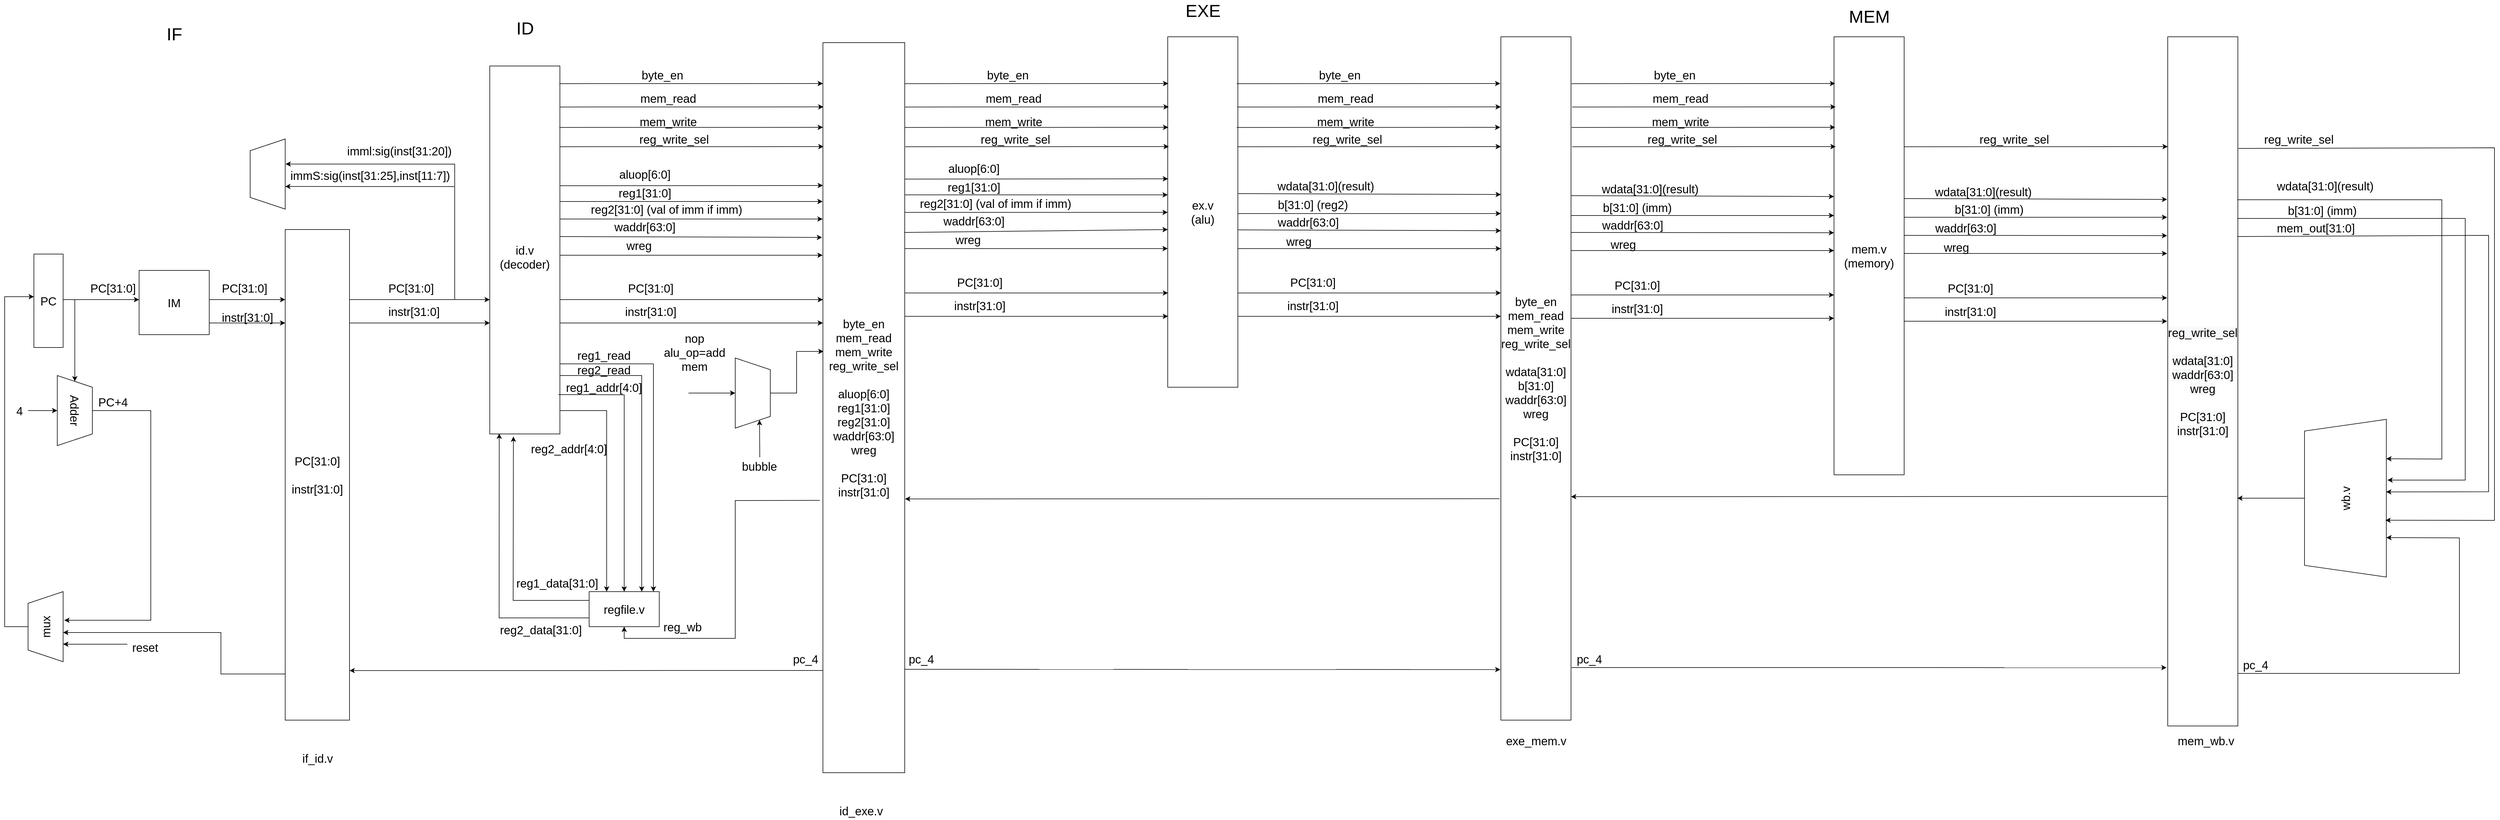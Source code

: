 <mxfile version="15.6.8" type="github">
  <diagram id="prtHgNgQTEPvFCAcTncT" name="Page-1">
    <mxGraphModel dx="2178" dy="1965" grid="1" gridSize="10" guides="1" tooltips="1" connect="1" arrows="1" fold="1" page="1" pageScale="1" pageWidth="827" pageHeight="1169" math="0" shadow="0">
      <root>
        <mxCell id="0" />
        <mxCell id="1" parent="0" />
        <mxCell id="M1y-c-umGduQYgalox2f-2" value="&lt;font style=&quot;font-size: 20px&quot;&gt;PC&lt;/font&gt;" style="rounded=0;whiteSpace=wrap;html=1;" parent="1" vertex="1">
          <mxGeometry x="40" y="182" width="50" height="160" as="geometry" />
        </mxCell>
        <mxCell id="M1y-c-umGduQYgalox2f-3" value="" style="endArrow=classic;html=1;rounded=0;" parent="1" edge="1">
          <mxGeometry width="50" height="50" relative="1" as="geometry">
            <mxPoint x="90" y="260" as="sourcePoint" />
            <mxPoint x="220" y="260" as="targetPoint" />
          </mxGeometry>
        </mxCell>
        <mxCell id="M1y-c-umGduQYgalox2f-4" value="&lt;font style=&quot;font-size: 20px&quot;&gt;IM&lt;/font&gt;" style="whiteSpace=wrap;html=1;" parent="1" vertex="1">
          <mxGeometry x="220" y="210" width="120" height="110" as="geometry" />
        </mxCell>
        <mxCell id="M1y-c-umGduQYgalox2f-5" value="&lt;font style=&quot;font-size: 20px&quot;&gt;PC[31:0]&lt;/font&gt;" style="text;html=1;align=center;verticalAlign=middle;resizable=0;points=[];autosize=1;strokeColor=none;fillColor=none;" parent="1" vertex="1">
          <mxGeometry x="130" y="230" width="90" height="20" as="geometry" />
        </mxCell>
        <mxCell id="M1y-c-umGduQYgalox2f-6" value="" style="endArrow=classic;html=1;rounded=0;" parent="1" edge="1">
          <mxGeometry width="50" height="50" relative="1" as="geometry">
            <mxPoint x="340" y="260" as="sourcePoint" />
            <mxPoint x="470" y="260" as="targetPoint" />
          </mxGeometry>
        </mxCell>
        <mxCell id="M1y-c-umGduQYgalox2f-7" value="" style="endArrow=classic;html=1;rounded=0;" parent="1" edge="1">
          <mxGeometry width="50" height="50" relative="1" as="geometry">
            <mxPoint x="340" y="300.0" as="sourcePoint" />
            <mxPoint x="470" y="300.0" as="targetPoint" />
          </mxGeometry>
        </mxCell>
        <mxCell id="M1y-c-umGduQYgalox2f-8" value="&lt;span style=&quot;font-size: 20px&quot;&gt;PC[31:0]&lt;/span&gt;" style="text;html=1;align=center;verticalAlign=middle;resizable=0;points=[];autosize=1;strokeColor=none;fillColor=none;" parent="1" vertex="1">
          <mxGeometry x="355" y="230" width="90" height="20" as="geometry" />
        </mxCell>
        <mxCell id="M1y-c-umGduQYgalox2f-9" value="&lt;font style=&quot;font-size: 20px&quot;&gt;instr[31:0]&lt;/font&gt;" style="text;html=1;align=center;verticalAlign=middle;resizable=0;points=[];autosize=1;strokeColor=none;fillColor=none;" parent="1" vertex="1">
          <mxGeometry x="355" y="280" width="100" height="20" as="geometry" />
        </mxCell>
        <mxCell id="M1y-c-umGduQYgalox2f-10" value="&lt;font style=&quot;font-size: 20px&quot;&gt;PC[31:0]&lt;br&gt;&lt;br&gt;instr[31:0]&lt;/font&gt;" style="rounded=0;whiteSpace=wrap;html=1;align=center;" parent="1" vertex="1">
          <mxGeometry x="470" y="140" width="110" height="840" as="geometry" />
        </mxCell>
        <mxCell id="M1y-c-umGduQYgalox2f-11" value="&lt;font style=&quot;font-size: 30px&quot;&gt;IF&lt;/font&gt;" style="text;html=1;align=center;verticalAlign=middle;resizable=0;points=[];autosize=1;strokeColor=none;fillColor=none;" parent="1" vertex="1">
          <mxGeometry x="260" y="-210" width="40" height="30" as="geometry" />
        </mxCell>
        <mxCell id="M1y-c-umGduQYgalox2f-13" value="if_id.v&lt;br&gt;" style="text;html=1;align=center;verticalAlign=middle;resizable=0;points=[];autosize=1;strokeColor=none;fillColor=none;fontSize=20;" parent="1" vertex="1">
          <mxGeometry x="490" y="1030" width="70" height="30" as="geometry" />
        </mxCell>
        <mxCell id="M1y-c-umGduQYgalox2f-17" value="" style="endArrow=classic;html=1;rounded=0;entryX=0;entryY=0.636;entryDx=0;entryDy=0;entryPerimeter=0;" parent="1" edge="1">
          <mxGeometry width="50" height="50" relative="1" as="geometry">
            <mxPoint x="580" y="260.04" as="sourcePoint" />
            <mxPoint x="820" y="260.0" as="targetPoint" />
          </mxGeometry>
        </mxCell>
        <mxCell id="M1y-c-umGduQYgalox2f-18" value="" style="endArrow=classic;html=1;rounded=0;entryX=0;entryY=0.75;entryDx=0;entryDy=0;" parent="1" edge="1">
          <mxGeometry width="50" height="50" relative="1" as="geometry">
            <mxPoint x="580" y="300" as="sourcePoint" />
            <mxPoint x="820" y="300" as="targetPoint" />
          </mxGeometry>
        </mxCell>
        <mxCell id="M1y-c-umGduQYgalox2f-19" value="&lt;font style=&quot;font-size: 20px&quot;&gt;PC[31:0]&lt;/font&gt;" style="text;html=1;align=center;verticalAlign=middle;resizable=0;points=[];autosize=1;strokeColor=none;fillColor=none;" parent="1" vertex="1">
          <mxGeometry x="640" y="230" width="90" height="20" as="geometry" />
        </mxCell>
        <mxCell id="M1y-c-umGduQYgalox2f-20" value="&lt;font style=&quot;font-size: 20px&quot;&gt;instr[31:0]&lt;/font&gt;" style="text;html=1;align=center;verticalAlign=middle;resizable=0;points=[];autosize=1;strokeColor=none;fillColor=none;" parent="1" vertex="1">
          <mxGeometry x="640" y="270" width="100" height="20" as="geometry" />
        </mxCell>
        <mxCell id="M1y-c-umGduQYgalox2f-22" value="&lt;br&gt;id.v&lt;br&gt;(decoder)" style="rounded=0;whiteSpace=wrap;html=1;fontSize=20;align=center;" parent="1" vertex="1">
          <mxGeometry x="820" y="-140" width="120" height="630" as="geometry" />
        </mxCell>
        <mxCell id="M1y-c-umGduQYgalox2f-24" value="regfile.v" style="rounded=0;whiteSpace=wrap;html=1;fontSize=20;align=center;" parent="1" vertex="1">
          <mxGeometry x="990" y="760" width="120" height="60" as="geometry" />
        </mxCell>
        <mxCell id="M1y-c-umGduQYgalox2f-25" value="" style="endArrow=classic;html=1;rounded=0;fontSize=20;entryX=0.25;entryY=0;entryDx=0;entryDy=0;" parent="1" target="M1y-c-umGduQYgalox2f-24" edge="1">
          <mxGeometry width="50" height="50" relative="1" as="geometry">
            <mxPoint x="940" y="450" as="sourcePoint" />
            <mxPoint x="1170" y="310" as="targetPoint" />
            <Array as="points">
              <mxPoint x="1020" y="450" />
              <mxPoint x="1020" y="470" />
            </Array>
          </mxGeometry>
        </mxCell>
        <mxCell id="M1y-c-umGduQYgalox2f-26" value="" style="endArrow=classic;html=1;rounded=0;fontSize=20;exitX=-0.016;exitY=0.919;exitDx=0;exitDy=0;exitPerimeter=0;entryX=0.5;entryY=0;entryDx=0;entryDy=0;" parent="1" source="M1y-c-umGduQYgalox2f-31" target="M1y-c-umGduQYgalox2f-24" edge="1">
          <mxGeometry width="50" height="50" relative="1" as="geometry">
            <mxPoint x="940" y="400" as="sourcePoint" />
            <mxPoint x="1060" y="670" as="targetPoint" />
            <Array as="points">
              <mxPoint x="1050" y="423" />
            </Array>
          </mxGeometry>
        </mxCell>
        <mxCell id="M1y-c-umGduQYgalox2f-27" value="" style="endArrow=classic;html=1;rounded=0;fontSize=20;" parent="1" edge="1">
          <mxGeometry width="50" height="50" relative="1" as="geometry">
            <mxPoint x="940" y="370" as="sourcePoint" />
            <mxPoint x="1100" y="760" as="targetPoint" />
            <Array as="points">
              <mxPoint x="1100" y="370" />
            </Array>
          </mxGeometry>
        </mxCell>
        <mxCell id="M1y-c-umGduQYgalox2f-28" value="" style="endArrow=classic;html=1;rounded=0;fontSize=20;entryX=0.75;entryY=0;entryDx=0;entryDy=0;" parent="1" target="M1y-c-umGduQYgalox2f-24" edge="1">
          <mxGeometry width="50" height="50" relative="1" as="geometry">
            <mxPoint x="940" y="390" as="sourcePoint" />
            <mxPoint x="1020" y="640" as="targetPoint" />
            <Array as="points">
              <mxPoint x="1080" y="390" />
            </Array>
          </mxGeometry>
        </mxCell>
        <mxCell id="M1y-c-umGduQYgalox2f-29" value="reg1_read" style="text;html=1;align=center;verticalAlign=middle;resizable=0;points=[];autosize=1;strokeColor=none;fillColor=none;fontSize=20;" parent="1" vertex="1">
          <mxGeometry x="960" y="340" width="110" height="30" as="geometry" />
        </mxCell>
        <mxCell id="M1y-c-umGduQYgalox2f-30" value="reg2_read" style="text;html=1;align=center;verticalAlign=middle;resizable=0;points=[];autosize=1;strokeColor=none;fillColor=none;fontSize=20;" parent="1" vertex="1">
          <mxGeometry x="960" y="365" width="110" height="30" as="geometry" />
        </mxCell>
        <mxCell id="M1y-c-umGduQYgalox2f-31" value="reg1_addr[4:0]" style="text;html=1;align=center;verticalAlign=middle;resizable=0;points=[];autosize=1;strokeColor=none;fillColor=none;fontSize=20;" parent="1" vertex="1">
          <mxGeometry x="940" y="395" width="150" height="30" as="geometry" />
        </mxCell>
        <mxCell id="M1y-c-umGduQYgalox2f-32" value="reg2_addr[4:0]" style="text;html=1;align=center;verticalAlign=middle;resizable=0;points=[];autosize=1;strokeColor=none;fillColor=none;fontSize=20;" parent="1" vertex="1">
          <mxGeometry x="880" y="500" width="150" height="30" as="geometry" />
        </mxCell>
        <mxCell id="M1y-c-umGduQYgalox2f-33" value="" style="endArrow=classic;html=1;rounded=0;fontSize=20;exitX=0;exitY=0.25;exitDx=0;exitDy=0;entryX=0.337;entryY=1.007;entryDx=0;entryDy=0;entryPerimeter=0;" parent="1" source="M1y-c-umGduQYgalox2f-24" target="M1y-c-umGduQYgalox2f-22" edge="1">
          <mxGeometry width="50" height="50" relative="1" as="geometry">
            <mxPoint x="860" y="540" as="sourcePoint" />
            <mxPoint x="910" y="490" as="targetPoint" />
            <Array as="points">
              <mxPoint x="860" y="775" />
            </Array>
          </mxGeometry>
        </mxCell>
        <mxCell id="M1y-c-umGduQYgalox2f-35" value="" style="endArrow=classic;html=1;rounded=0;fontSize=20;exitX=0;exitY=0.75;exitDx=0;exitDy=0;entryX=0.135;entryY=0.999;entryDx=0;entryDy=0;entryPerimeter=0;" parent="1" source="M1y-c-umGduQYgalox2f-24" target="M1y-c-umGduQYgalox2f-22" edge="1">
          <mxGeometry width="50" height="50" relative="1" as="geometry">
            <mxPoint x="820" y="540" as="sourcePoint" />
            <mxPoint x="870" y="490" as="targetPoint" />
            <Array as="points">
              <mxPoint x="836" y="805" />
            </Array>
          </mxGeometry>
        </mxCell>
        <mxCell id="M1y-c-umGduQYgalox2f-36" value="reg1_data[31:0]" style="text;html=1;align=center;verticalAlign=middle;resizable=0;points=[];autosize=1;strokeColor=none;fillColor=none;fontSize=20;" parent="1" vertex="1">
          <mxGeometry x="855" y="730" width="160" height="30" as="geometry" />
        </mxCell>
        <mxCell id="M1y-c-umGduQYgalox2f-37" value="reg2_data[31:0]" style="text;html=1;align=center;verticalAlign=middle;resizable=0;points=[];autosize=1;strokeColor=none;fillColor=none;fontSize=20;" parent="1" vertex="1">
          <mxGeometry x="827" y="810" width="160" height="30" as="geometry" />
        </mxCell>
        <mxCell id="M1y-c-umGduQYgalox2f-38" value="&lt;span style=&quot;font-size: 30px&quot;&gt;ID&lt;/span&gt;" style="text;html=1;align=center;verticalAlign=middle;resizable=0;points=[];autosize=1;strokeColor=none;fillColor=none;" parent="1" vertex="1">
          <mxGeometry x="855" y="-220" width="50" height="30" as="geometry" />
        </mxCell>
        <mxCell id="M1y-c-umGduQYgalox2f-39" value="byte_en&lt;br&gt;mem_read&lt;br&gt;mem_write&lt;br&gt;reg_write_sel&lt;br&gt;&lt;br&gt;aluop[6:0]&lt;br&gt;reg1[31:0]&lt;br&gt;reg2[31:0]&lt;br&gt;waddr[63:0]&lt;br&gt;wreg&lt;br&gt;&lt;br&gt;PC[31:0]&lt;br&gt;instr[31:0]" style="rounded=0;whiteSpace=wrap;html=1;fontSize=20;align=center;" parent="1" vertex="1">
          <mxGeometry x="1390" y="-180" width="140" height="1250" as="geometry" />
        </mxCell>
        <mxCell id="M1y-c-umGduQYgalox2f-41" value="" style="endArrow=classic;html=1;rounded=0;fontSize=20;entryX=0.004;entryY=0.093;entryDx=0;entryDy=0;entryPerimeter=0;" parent="1" edge="1">
          <mxGeometry width="50" height="50" relative="1" as="geometry">
            <mxPoint x="939.52" y="65.02" as="sourcePoint" />
            <mxPoint x="1390" y="64.56" as="targetPoint" />
          </mxGeometry>
        </mxCell>
        <mxCell id="M1y-c-umGduQYgalox2f-42" value="" style="endArrow=classic;html=1;rounded=0;fontSize=20;" parent="1" edge="1">
          <mxGeometry width="50" height="50" relative="1" as="geometry">
            <mxPoint x="939.52" y="92.02" as="sourcePoint" />
            <mxPoint x="1389.52" y="92.02" as="targetPoint" />
          </mxGeometry>
        </mxCell>
        <mxCell id="M1y-c-umGduQYgalox2f-43" value="" style="endArrow=classic;html=1;rounded=0;fontSize=20;" parent="1" edge="1">
          <mxGeometry width="50" height="50" relative="1" as="geometry">
            <mxPoint x="939.52" y="122.02" as="sourcePoint" />
            <mxPoint x="1389.52" y="122.02" as="targetPoint" />
          </mxGeometry>
        </mxCell>
        <mxCell id="M1y-c-umGduQYgalox2f-44" value="" style="endArrow=classic;html=1;rounded=0;fontSize=20;entryX=-0.008;entryY=0.207;entryDx=0;entryDy=0;entryPerimeter=0;" parent="1" edge="1">
          <mxGeometry width="50" height="50" relative="1" as="geometry">
            <mxPoint x="939.52" y="152.02" as="sourcePoint" />
            <mxPoint x="1388.56" y="153.48" as="targetPoint" />
          </mxGeometry>
        </mxCell>
        <mxCell id="M1y-c-umGduQYgalox2f-48" value="&lt;span style=&quot;font-size: 30px&quot;&gt;EXE&lt;/span&gt;" style="text;html=1;align=center;verticalAlign=middle;resizable=0;points=[];autosize=1;strokeColor=none;fillColor=none;" parent="1" vertex="1">
          <mxGeometry x="2000" y="-250" width="80" height="30" as="geometry" />
        </mxCell>
        <mxCell id="M1y-c-umGduQYgalox2f-49" value="aluop[6:0]" style="text;html=1;align=center;verticalAlign=middle;resizable=0;points=[];autosize=1;strokeColor=none;fillColor=none;fontSize=20;" parent="1" vertex="1">
          <mxGeometry x="1035" y="30" width="100" height="30" as="geometry" />
        </mxCell>
        <mxCell id="M1y-c-umGduQYgalox2f-50" value="reg1[31:0]" style="text;html=1;align=center;verticalAlign=middle;resizable=0;points=[];autosize=1;strokeColor=none;fillColor=none;fontSize=20;" parent="1" vertex="1">
          <mxGeometry x="1030" y="62" width="110" height="30" as="geometry" />
        </mxCell>
        <mxCell id="M1y-c-umGduQYgalox2f-51" value="reg2[31:0] (val of imm if imm)" style="text;html=1;align=center;verticalAlign=middle;resizable=0;points=[];autosize=1;strokeColor=none;fillColor=none;fontSize=20;" parent="1" vertex="1">
          <mxGeometry x="987" y="90" width="270" height="30" as="geometry" />
        </mxCell>
        <mxCell id="M1y-c-umGduQYgalox2f-52" value="waddr[63:0]" style="text;html=1;align=center;verticalAlign=middle;resizable=0;points=[];autosize=1;strokeColor=none;fillColor=none;fontSize=20;" parent="1" vertex="1">
          <mxGeometry x="1025" y="120" width="120" height="30" as="geometry" />
        </mxCell>
        <mxCell id="M1y-c-umGduQYgalox2f-53" value="wreg" style="text;html=1;align=center;verticalAlign=middle;resizable=0;points=[];autosize=1;strokeColor=none;fillColor=none;fontSize=20;" parent="1" vertex="1">
          <mxGeometry x="1045" y="152" width="60" height="30" as="geometry" />
        </mxCell>
        <mxCell id="M1y-c-umGduQYgalox2f-56" value="" style="endArrow=classic;html=1;rounded=0;fontSize=20;" parent="1" edge="1">
          <mxGeometry width="50" height="50" relative="1" as="geometry">
            <mxPoint x="939.52" y="184.02" as="sourcePoint" />
            <mxPoint x="1389.52" y="184.02" as="targetPoint" />
          </mxGeometry>
        </mxCell>
        <mxCell id="M1y-c-umGduQYgalox2f-57" value="" style="endArrow=classic;html=1;rounded=0;fontSize=20;" parent="1" edge="1">
          <mxGeometry width="50" height="50" relative="1" as="geometry">
            <mxPoint x="940" y="260" as="sourcePoint" />
            <mxPoint x="1390" y="260" as="targetPoint" />
          </mxGeometry>
        </mxCell>
        <mxCell id="M1y-c-umGduQYgalox2f-58" value="" style="endArrow=classic;html=1;rounded=0;fontSize=20;" parent="1" edge="1">
          <mxGeometry width="50" height="50" relative="1" as="geometry">
            <mxPoint x="940" y="300" as="sourcePoint" />
            <mxPoint x="1390" y="300" as="targetPoint" />
          </mxGeometry>
        </mxCell>
        <mxCell id="M1y-c-umGduQYgalox2f-59" value="&lt;font style=&quot;font-size: 20px&quot;&gt;PC[31:0]&lt;/font&gt;" style="text;html=1;align=center;verticalAlign=middle;resizable=0;points=[];autosize=1;strokeColor=none;fillColor=none;" parent="1" vertex="1">
          <mxGeometry x="1050" y="230" width="90" height="20" as="geometry" />
        </mxCell>
        <mxCell id="M1y-c-umGduQYgalox2f-60" value="&lt;font style=&quot;font-size: 20px&quot;&gt;instr[31:0]&lt;/font&gt;" style="text;html=1;align=center;verticalAlign=middle;resizable=0;points=[];autosize=1;strokeColor=none;fillColor=none;" parent="1" vertex="1">
          <mxGeometry x="1045" y="270" width="100" height="20" as="geometry" />
        </mxCell>
        <mxCell id="M1y-c-umGduQYgalox2f-64" value="aluop[6:0]" style="text;html=1;align=center;verticalAlign=middle;resizable=0;points=[];autosize=1;strokeColor=none;fillColor=none;fontSize=20;" parent="1" vertex="1">
          <mxGeometry x="1598" y="20" width="100" height="30" as="geometry" />
        </mxCell>
        <mxCell id="M1y-c-umGduQYgalox2f-65" value="reg1[31:0]" style="text;html=1;align=center;verticalAlign=middle;resizable=0;points=[];autosize=1;strokeColor=none;fillColor=none;fontSize=20;" parent="1" vertex="1">
          <mxGeometry x="1593" y="52" width="110" height="30" as="geometry" />
        </mxCell>
        <mxCell id="M1y-c-umGduQYgalox2f-66" value="reg2[31:0] (val of imm if imm)" style="text;html=1;align=center;verticalAlign=middle;resizable=0;points=[];autosize=1;strokeColor=none;fillColor=none;fontSize=20;" parent="1" vertex="1">
          <mxGeometry x="1550" y="80" width="270" height="30" as="geometry" />
        </mxCell>
        <mxCell id="M1y-c-umGduQYgalox2f-67" value="waddr[63:0]" style="text;html=1;align=center;verticalAlign=middle;resizable=0;points=[];autosize=1;strokeColor=none;fillColor=none;fontSize=20;" parent="1" vertex="1">
          <mxGeometry x="1588" y="110" width="120" height="30" as="geometry" />
        </mxCell>
        <mxCell id="M1y-c-umGduQYgalox2f-68" value="wreg" style="text;html=1;align=center;verticalAlign=middle;resizable=0;points=[];autosize=1;strokeColor=none;fillColor=none;fontSize=20;" parent="1" vertex="1">
          <mxGeometry x="1608" y="142" width="60" height="30" as="geometry" />
        </mxCell>
        <mxCell id="M1y-c-umGduQYgalox2f-69" value="&lt;font style=&quot;font-size: 20px&quot;&gt;PC[31:0]&lt;/font&gt;" style="text;html=1;align=center;verticalAlign=middle;resizable=0;points=[];autosize=1;strokeColor=none;fillColor=none;" parent="1" vertex="1">
          <mxGeometry x="1613" y="220" width="90" height="20" as="geometry" />
        </mxCell>
        <mxCell id="M1y-c-umGduQYgalox2f-70" value="&lt;font style=&quot;font-size: 20px&quot;&gt;instr[31:0]&lt;/font&gt;" style="text;html=1;align=center;verticalAlign=middle;resizable=0;points=[];autosize=1;strokeColor=none;fillColor=none;" parent="1" vertex="1">
          <mxGeometry x="1608" y="260" width="100" height="20" as="geometry" />
        </mxCell>
        <mxCell id="M1y-c-umGduQYgalox2f-71" value="" style="endArrow=classic;html=1;rounded=0;fontSize=20;entryX=0.004;entryY=0.093;entryDx=0;entryDy=0;entryPerimeter=0;" parent="1" edge="1">
          <mxGeometry width="50" height="50" relative="1" as="geometry">
            <mxPoint x="1530" y="53.59" as="sourcePoint" />
            <mxPoint x="1980.48" y="53.13" as="targetPoint" />
          </mxGeometry>
        </mxCell>
        <mxCell id="M1y-c-umGduQYgalox2f-72" value="" style="endArrow=classic;html=1;rounded=0;fontSize=20;" parent="1" edge="1">
          <mxGeometry width="50" height="50" relative="1" as="geometry">
            <mxPoint x="1530" y="80.59" as="sourcePoint" />
            <mxPoint x="1980" y="80.59" as="targetPoint" />
          </mxGeometry>
        </mxCell>
        <mxCell id="M1y-c-umGduQYgalox2f-73" value="" style="endArrow=classic;html=1;rounded=0;fontSize=20;" parent="1" edge="1">
          <mxGeometry width="50" height="50" relative="1" as="geometry">
            <mxPoint x="1530" y="110.59" as="sourcePoint" />
            <mxPoint x="1980" y="110.59" as="targetPoint" />
          </mxGeometry>
        </mxCell>
        <mxCell id="M1y-c-umGduQYgalox2f-74" value="" style="endArrow=classic;html=1;rounded=0;fontSize=20;" parent="1" edge="1">
          <mxGeometry width="50" height="50" relative="1" as="geometry">
            <mxPoint x="2090" y="140.54" as="sourcePoint" />
            <mxPoint x="2550" y="142" as="targetPoint" />
          </mxGeometry>
        </mxCell>
        <mxCell id="M1y-c-umGduQYgalox2f-75" value="" style="endArrow=classic;html=1;rounded=0;fontSize=20;" parent="1" edge="1">
          <mxGeometry width="50" height="50" relative="1" as="geometry">
            <mxPoint x="1530" y="172.59" as="sourcePoint" />
            <mxPoint x="1980" y="172.59" as="targetPoint" />
          </mxGeometry>
        </mxCell>
        <mxCell id="M1y-c-umGduQYgalox2f-76" value="" style="endArrow=classic;html=1;rounded=0;fontSize=20;" parent="1" edge="1">
          <mxGeometry width="50" height="50" relative="1" as="geometry">
            <mxPoint x="1530.48" y="248.57" as="sourcePoint" />
            <mxPoint x="1980.48" y="248.57" as="targetPoint" />
          </mxGeometry>
        </mxCell>
        <mxCell id="M1y-c-umGduQYgalox2f-77" value="" style="endArrow=classic;html=1;rounded=0;fontSize=20;" parent="1" edge="1">
          <mxGeometry width="50" height="50" relative="1" as="geometry">
            <mxPoint x="1530.48" y="288.57" as="sourcePoint" />
            <mxPoint x="1980.48" y="288.57" as="targetPoint" />
          </mxGeometry>
        </mxCell>
        <mxCell id="M1y-c-umGduQYgalox2f-80" value="id_exe.v" style="text;html=1;align=center;verticalAlign=middle;resizable=0;points=[];autosize=1;strokeColor=none;fillColor=none;fontSize=20;" parent="1" vertex="1">
          <mxGeometry x="1410" y="1120" width="90" height="30" as="geometry" />
        </mxCell>
        <mxCell id="M1y-c-umGduQYgalox2f-81" value="ex.v&lt;br&gt;(alu)" style="rounded=0;whiteSpace=wrap;html=1;fontSize=20;align=center;" parent="1" vertex="1">
          <mxGeometry x="1980" y="-190" width="120" height="600" as="geometry" />
        </mxCell>
        <mxCell id="M1y-c-umGduQYgalox2f-83" value="waddr[63:0]" style="text;html=1;align=center;verticalAlign=middle;resizable=0;points=[];autosize=1;strokeColor=none;fillColor=none;fontSize=20;" parent="1" vertex="1">
          <mxGeometry x="2160" y="112" width="120" height="30" as="geometry" />
        </mxCell>
        <mxCell id="M1y-c-umGduQYgalox2f-84" value="" style="endArrow=classic;html=1;rounded=0;fontSize=20;exitX=0.994;exitY=0.26;exitDx=0;exitDy=0;exitPerimeter=0;" parent="1" source="M1y-c-umGduQYgalox2f-39" edge="1">
          <mxGeometry width="50" height="50" relative="1" as="geometry">
            <mxPoint x="1540" y="150.59" as="sourcePoint" />
            <mxPoint x="1980" y="140" as="targetPoint" />
          </mxGeometry>
        </mxCell>
        <mxCell id="M1y-c-umGduQYgalox2f-85" value="wreg" style="text;html=1;align=center;verticalAlign=middle;resizable=0;points=[];autosize=1;strokeColor=none;fillColor=none;fontSize=20;" parent="1" vertex="1">
          <mxGeometry x="2174" y="145" width="60" height="30" as="geometry" />
        </mxCell>
        <mxCell id="M1y-c-umGduQYgalox2f-86" value="" style="endArrow=classic;html=1;rounded=0;fontSize=20;" parent="1" edge="1">
          <mxGeometry width="50" height="50" relative="1" as="geometry">
            <mxPoint x="2100" y="172.59" as="sourcePoint" />
            <mxPoint x="2550" y="172.59" as="targetPoint" />
          </mxGeometry>
        </mxCell>
        <mxCell id="M1y-c-umGduQYgalox2f-87" value="&lt;font style=&quot;font-size: 20px&quot;&gt;PC[31:0]&lt;/font&gt;" style="text;html=1;align=center;verticalAlign=middle;resizable=0;points=[];autosize=1;strokeColor=none;fillColor=none;" parent="1" vertex="1">
          <mxGeometry x="2182.52" y="220" width="90" height="20" as="geometry" />
        </mxCell>
        <mxCell id="M1y-c-umGduQYgalox2f-88" value="&lt;font style=&quot;font-size: 20px&quot;&gt;instr[31:0]&lt;/font&gt;" style="text;html=1;align=center;verticalAlign=middle;resizable=0;points=[];autosize=1;strokeColor=none;fillColor=none;" parent="1" vertex="1">
          <mxGeometry x="2177.52" y="260" width="100" height="20" as="geometry" />
        </mxCell>
        <mxCell id="M1y-c-umGduQYgalox2f-89" value="" style="endArrow=classic;html=1;rounded=0;fontSize=20;" parent="1" edge="1">
          <mxGeometry width="50" height="50" relative="1" as="geometry">
            <mxPoint x="2100" y="248.57" as="sourcePoint" />
            <mxPoint x="2550.0" y="248.57" as="targetPoint" />
          </mxGeometry>
        </mxCell>
        <mxCell id="M1y-c-umGduQYgalox2f-90" value="" style="endArrow=classic;html=1;rounded=0;fontSize=20;" parent="1" edge="1">
          <mxGeometry width="50" height="50" relative="1" as="geometry">
            <mxPoint x="2100" y="288.57" as="sourcePoint" />
            <mxPoint x="2550.0" y="288.57" as="targetPoint" />
          </mxGeometry>
        </mxCell>
        <mxCell id="M1y-c-umGduQYgalox2f-91" value="" style="endArrow=classic;html=1;rounded=0;fontSize=20;" parent="1" edge="1">
          <mxGeometry width="50" height="50" relative="1" as="geometry">
            <mxPoint x="2100" y="78.54" as="sourcePoint" />
            <mxPoint x="2550" y="80" as="targetPoint" />
          </mxGeometry>
        </mxCell>
        <mxCell id="M1y-c-umGduQYgalox2f-92" value="wdata[31:0](result)" style="text;html=1;align=center;verticalAlign=middle;resizable=0;points=[];autosize=1;strokeColor=none;fillColor=none;fontSize=20;" parent="1" vertex="1">
          <mxGeometry x="2160" y="50" width="180" height="30" as="geometry" />
        </mxCell>
        <mxCell id="M1y-c-umGduQYgalox2f-93" value="b[31:0] (reg2)" style="text;html=1;align=center;verticalAlign=middle;resizable=0;points=[];autosize=1;strokeColor=none;fillColor=none;fontSize=20;" parent="1" vertex="1">
          <mxGeometry x="2157.52" y="82" width="140" height="30" as="geometry" />
        </mxCell>
        <mxCell id="M1y-c-umGduQYgalox2f-94" value="" style="endArrow=classic;html=1;rounded=0;fontSize=20;" parent="1" edge="1">
          <mxGeometry width="50" height="50" relative="1" as="geometry">
            <mxPoint x="2100" y="112.59" as="sourcePoint" />
            <mxPoint x="2550" y="112.59" as="targetPoint" />
          </mxGeometry>
        </mxCell>
        <mxCell id="M1y-c-umGduQYgalox2f-97" value="byte_en&lt;br&gt;mem_read&lt;br&gt;mem_write&lt;br&gt;reg_write_sel&lt;br&gt;&lt;br&gt;wdata[31:0]&lt;br&gt;b[31:0]&lt;br&gt;waddr[63:0]&lt;br&gt;wreg&lt;br&gt;&lt;br&gt;PC[31:0]&lt;br&gt;instr[31:0]" style="rounded=0;whiteSpace=wrap;html=1;fontSize=20;align=center;" parent="1" vertex="1">
          <mxGeometry x="2550" y="-190" width="120" height="1170" as="geometry" />
        </mxCell>
        <mxCell id="M1y-c-umGduQYgalox2f-98" value="exe_mem.v" style="text;html=1;align=center;verticalAlign=middle;resizable=0;points=[];autosize=1;strokeColor=none;fillColor=none;fontSize=20;" parent="1" vertex="1">
          <mxGeometry x="2550" y="1000" width="120" height="30" as="geometry" />
        </mxCell>
        <mxCell id="M1y-c-umGduQYgalox2f-116" value="waddr[63:0]" style="text;html=1;align=center;verticalAlign=middle;resizable=0;points=[];autosize=1;strokeColor=none;fillColor=none;fontSize=20;" parent="1" vertex="1">
          <mxGeometry x="2715.48" y="117" width="120" height="30" as="geometry" />
        </mxCell>
        <mxCell id="M1y-c-umGduQYgalox2f-117" value="wreg" style="text;html=1;align=center;verticalAlign=middle;resizable=0;points=[];autosize=1;strokeColor=none;fillColor=none;fontSize=20;" parent="1" vertex="1">
          <mxGeometry x="2729.48" y="150" width="60" height="30" as="geometry" />
        </mxCell>
        <mxCell id="M1y-c-umGduQYgalox2f-118" value="&lt;font style=&quot;font-size: 20px&quot;&gt;PC[31:0]&lt;/font&gt;" style="text;html=1;align=center;verticalAlign=middle;resizable=0;points=[];autosize=1;strokeColor=none;fillColor=none;" parent="1" vertex="1">
          <mxGeometry x="2738" y="225" width="90" height="20" as="geometry" />
        </mxCell>
        <mxCell id="M1y-c-umGduQYgalox2f-119" value="&lt;font style=&quot;font-size: 20px&quot;&gt;instr[31:0]&lt;/font&gt;" style="text;html=1;align=center;verticalAlign=middle;resizable=0;points=[];autosize=1;strokeColor=none;fillColor=none;" parent="1" vertex="1">
          <mxGeometry x="2733" y="265" width="100" height="20" as="geometry" />
        </mxCell>
        <mxCell id="M1y-c-umGduQYgalox2f-120" value="wdata[31:0](result)" style="text;html=1;align=center;verticalAlign=middle;resizable=0;points=[];autosize=1;strokeColor=none;fillColor=none;fontSize=20;" parent="1" vertex="1">
          <mxGeometry x="2715.48" y="55" width="180" height="30" as="geometry" />
        </mxCell>
        <mxCell id="M1y-c-umGduQYgalox2f-121" value="b[31:0] (imm)" style="text;html=1;align=center;verticalAlign=middle;resizable=0;points=[];autosize=1;strokeColor=none;fillColor=none;fontSize=20;" parent="1" vertex="1">
          <mxGeometry x="2718" y="87" width="130" height="30" as="geometry" />
        </mxCell>
        <mxCell id="M1y-c-umGduQYgalox2f-128" value="" style="endArrow=classic;html=1;rounded=0;fontSize=20;" parent="1" edge="1">
          <mxGeometry width="50" height="50" relative="1" as="geometry">
            <mxPoint x="2670" y="145" as="sourcePoint" />
            <mxPoint x="3120" y="145.46" as="targetPoint" />
          </mxGeometry>
        </mxCell>
        <mxCell id="M1y-c-umGduQYgalox2f-129" value="" style="endArrow=classic;html=1;rounded=0;fontSize=20;" parent="1" edge="1">
          <mxGeometry width="50" height="50" relative="1" as="geometry">
            <mxPoint x="2670" y="176.05" as="sourcePoint" />
            <mxPoint x="3120" y="176.05" as="targetPoint" />
          </mxGeometry>
        </mxCell>
        <mxCell id="M1y-c-umGduQYgalox2f-130" value="" style="endArrow=classic;html=1;rounded=0;fontSize=20;" parent="1" edge="1">
          <mxGeometry width="50" height="50" relative="1" as="geometry">
            <mxPoint x="2670" y="252.03" as="sourcePoint" />
            <mxPoint x="3120.0" y="252.03" as="targetPoint" />
          </mxGeometry>
        </mxCell>
        <mxCell id="M1y-c-umGduQYgalox2f-131" value="" style="endArrow=classic;html=1;rounded=0;fontSize=20;" parent="1" edge="1">
          <mxGeometry width="50" height="50" relative="1" as="geometry">
            <mxPoint x="2670" y="292.03" as="sourcePoint" />
            <mxPoint x="3120.0" y="292.03" as="targetPoint" />
          </mxGeometry>
        </mxCell>
        <mxCell id="M1y-c-umGduQYgalox2f-132" value="" style="endArrow=classic;html=1;rounded=0;fontSize=20;" parent="1" edge="1">
          <mxGeometry width="50" height="50" relative="1" as="geometry">
            <mxPoint x="2670" y="82.0" as="sourcePoint" />
            <mxPoint x="3120" y="83.46" as="targetPoint" />
          </mxGeometry>
        </mxCell>
        <mxCell id="M1y-c-umGduQYgalox2f-133" value="" style="endArrow=classic;html=1;rounded=0;fontSize=20;" parent="1" edge="1">
          <mxGeometry width="50" height="50" relative="1" as="geometry">
            <mxPoint x="2670" y="116.05" as="sourcePoint" />
            <mxPoint x="3120" y="116.05" as="targetPoint" />
          </mxGeometry>
        </mxCell>
        <mxCell id="M1y-c-umGduQYgalox2f-134" value="mem.v&lt;br&gt;(memory)" style="rounded=0;whiteSpace=wrap;html=1;fontSize=20;align=center;" parent="1" vertex="1">
          <mxGeometry x="3120" y="-190" width="120" height="750" as="geometry" />
        </mxCell>
        <mxCell id="M1y-c-umGduQYgalox2f-141" value="&lt;span style=&quot;font-size: 30px&quot;&gt;MEM&lt;/span&gt;" style="text;html=1;align=center;verticalAlign=middle;resizable=0;points=[];autosize=1;strokeColor=none;fillColor=none;" parent="1" vertex="1">
          <mxGeometry x="3135" y="-240" width="90" height="30" as="geometry" />
        </mxCell>
        <mxCell id="M1y-c-umGduQYgalox2f-142" value="waddr[63:0]" style="text;html=1;align=center;verticalAlign=middle;resizable=0;points=[];autosize=1;strokeColor=none;fillColor=none;fontSize=20;" parent="1" vertex="1">
          <mxGeometry x="3285.48" y="122" width="120" height="30" as="geometry" />
        </mxCell>
        <mxCell id="M1y-c-umGduQYgalox2f-143" value="wreg" style="text;html=1;align=center;verticalAlign=middle;resizable=0;points=[];autosize=1;strokeColor=none;fillColor=none;fontSize=20;" parent="1" vertex="1">
          <mxGeometry x="3299.48" y="155" width="60" height="30" as="geometry" />
        </mxCell>
        <mxCell id="M1y-c-umGduQYgalox2f-144" value="&lt;font style=&quot;font-size: 20px&quot;&gt;PC[31:0]&lt;/font&gt;" style="text;html=1;align=center;verticalAlign=middle;resizable=0;points=[];autosize=1;strokeColor=none;fillColor=none;" parent="1" vertex="1">
          <mxGeometry x="3308" y="230" width="90" height="20" as="geometry" />
        </mxCell>
        <mxCell id="M1y-c-umGduQYgalox2f-145" value="&lt;font style=&quot;font-size: 20px&quot;&gt;instr[31:0]&lt;/font&gt;" style="text;html=1;align=center;verticalAlign=middle;resizable=0;points=[];autosize=1;strokeColor=none;fillColor=none;" parent="1" vertex="1">
          <mxGeometry x="3303" y="270" width="100" height="20" as="geometry" />
        </mxCell>
        <mxCell id="M1y-c-umGduQYgalox2f-146" value="wdata[31:0](result)" style="text;html=1;align=center;verticalAlign=middle;resizable=0;points=[];autosize=1;strokeColor=none;fillColor=none;fontSize=20;" parent="1" vertex="1">
          <mxGeometry x="3285.48" y="60" width="180" height="30" as="geometry" />
        </mxCell>
        <mxCell id="M1y-c-umGduQYgalox2f-147" value="" style="endArrow=classic;html=1;rounded=0;fontSize=20;" parent="1" edge="1">
          <mxGeometry width="50" height="50" relative="1" as="geometry">
            <mxPoint x="3240" y="150" as="sourcePoint" />
            <mxPoint x="3690" y="150.46" as="targetPoint" />
          </mxGeometry>
        </mxCell>
        <mxCell id="M1y-c-umGduQYgalox2f-148" value="" style="endArrow=classic;html=1;rounded=0;fontSize=20;" parent="1" edge="1">
          <mxGeometry width="50" height="50" relative="1" as="geometry">
            <mxPoint x="3240" y="181.05" as="sourcePoint" />
            <mxPoint x="3690" y="181.05" as="targetPoint" />
          </mxGeometry>
        </mxCell>
        <mxCell id="M1y-c-umGduQYgalox2f-149" value="" style="endArrow=classic;html=1;rounded=0;fontSize=20;" parent="1" edge="1">
          <mxGeometry width="50" height="50" relative="1" as="geometry">
            <mxPoint x="3240" y="257.03" as="sourcePoint" />
            <mxPoint x="3690" y="257.03" as="targetPoint" />
          </mxGeometry>
        </mxCell>
        <mxCell id="M1y-c-umGduQYgalox2f-150" value="" style="endArrow=classic;html=1;rounded=0;fontSize=20;" parent="1" edge="1">
          <mxGeometry width="50" height="50" relative="1" as="geometry">
            <mxPoint x="3240" y="297.03" as="sourcePoint" />
            <mxPoint x="3690" y="297.03" as="targetPoint" />
          </mxGeometry>
        </mxCell>
        <mxCell id="M1y-c-umGduQYgalox2f-151" value="" style="endArrow=classic;html=1;rounded=0;fontSize=20;" parent="1" edge="1">
          <mxGeometry width="50" height="50" relative="1" as="geometry">
            <mxPoint x="3240" y="87" as="sourcePoint" />
            <mxPoint x="3690" y="88.46" as="targetPoint" />
          </mxGeometry>
        </mxCell>
        <mxCell id="M1y-c-umGduQYgalox2f-152" value="&lt;span style=&quot;color: rgb(0 , 0 , 0) ; font-family: &amp;#34;helvetica&amp;#34; ; font-size: 20px ; font-style: normal ; font-weight: 400 ; letter-spacing: normal ; text-align: center ; text-indent: 0px ; text-transform: none ; word-spacing: 0px ; background-color: rgb(248 , 249 , 250) ; display: inline ; float: none&quot;&gt;reg_write_sel&lt;br&gt;&lt;br&gt;wdata[31:0]&lt;br&gt;&lt;span style=&quot;font-family: &amp;#34;helvetica&amp;#34;&quot;&gt;waddr[63:0]&lt;br&gt;&lt;/span&gt;wreg&lt;br&gt;&lt;br&gt;PC[31:0]&lt;br&gt;instr[31:0]&lt;br&gt;&lt;/span&gt;" style="rounded=0;whiteSpace=wrap;html=1;fontSize=20;align=center;" parent="1" vertex="1">
          <mxGeometry x="3691" y="-190" width="120" height="1180" as="geometry" />
        </mxCell>
        <mxCell id="M1y-c-umGduQYgalox2f-157" value="mem_out[31:0]" style="text;html=1;align=center;verticalAlign=middle;resizable=0;points=[];autosize=1;strokeColor=none;fillColor=none;fontSize=20;" parent="1" vertex="1">
          <mxGeometry x="3869.48" y="122" width="150" height="30" as="geometry" />
        </mxCell>
        <mxCell id="M1y-c-umGduQYgalox2f-158" value="" style="endArrow=classic;html=1;rounded=0;fontSize=20;entryX=0.54;entryY=0.998;entryDx=0;entryDy=0;entryPerimeter=0;" parent="1" target="M1y-c-umGduQYgalox2f-167" edge="1">
          <mxGeometry width="50" height="50" relative="1" as="geometry">
            <mxPoint x="3810" y="152" as="sourcePoint" />
            <mxPoint x="4260" y="152.46" as="targetPoint" />
            <Array as="points">
              <mxPoint x="4240" y="150" />
              <mxPoint x="4240" y="589" />
            </Array>
          </mxGeometry>
        </mxCell>
        <mxCell id="M1y-c-umGduQYgalox2f-162" value="" style="endArrow=classic;html=1;rounded=0;fontSize=20;entryX=0.75;entryY=1;entryDx=0;entryDy=0;" parent="1" target="M1y-c-umGduQYgalox2f-167" edge="1">
          <mxGeometry width="50" height="50" relative="1" as="geometry">
            <mxPoint x="3810" y="89" as="sourcePoint" />
            <mxPoint x="4260" y="90.46" as="targetPoint" />
            <Array as="points">
              <mxPoint x="4160" y="89" />
              <mxPoint x="4160" y="533" />
            </Array>
          </mxGeometry>
        </mxCell>
        <mxCell id="M1y-c-umGduQYgalox2f-165" value="mem_wb.v" style="text;html=1;align=center;verticalAlign=middle;resizable=0;points=[];autosize=1;strokeColor=none;fillColor=none;fontSize=20;" parent="1" vertex="1">
          <mxGeometry x="3701" y="1000" width="110" height="30" as="geometry" />
        </mxCell>
        <mxCell id="M1y-c-umGduQYgalox2f-166" value="wdata[31:0](result)" style="text;html=1;align=center;verticalAlign=middle;resizable=0;points=[];autosize=1;strokeColor=none;fillColor=none;fontSize=20;" parent="1" vertex="1">
          <mxGeometry x="3870" y="50" width="180" height="30" as="geometry" />
        </mxCell>
        <mxCell id="M1y-c-umGduQYgalox2f-167" value="wb.v" style="shape=trapezoid;perimeter=trapezoidPerimeter;whiteSpace=wrap;html=1;fixedSize=1;fontSize=20;align=center;rotation=-90;" parent="1" vertex="1">
          <mxGeometry x="3860" y="530" width="270" height="140" as="geometry" />
        </mxCell>
        <mxCell id="M1y-c-umGduQYgalox2f-178" value="b[31:0] (imm)" style="text;html=1;align=center;verticalAlign=middle;resizable=0;points=[];autosize=1;strokeColor=none;fillColor=none;fontSize=20;" parent="1" vertex="1">
          <mxGeometry x="3320.48" y="90" width="130" height="30" as="geometry" />
        </mxCell>
        <mxCell id="M1y-c-umGduQYgalox2f-179" value="" style="endArrow=classic;html=1;rounded=0;fontSize=20;" parent="1" edge="1">
          <mxGeometry width="50" height="50" relative="1" as="geometry">
            <mxPoint x="3240" y="119.05" as="sourcePoint" />
            <mxPoint x="3690" y="119.05" as="targetPoint" />
          </mxGeometry>
        </mxCell>
        <mxCell id="M1y-c-umGduQYgalox2f-180" value="b[31:0] (imm)" style="text;html=1;align=center;verticalAlign=middle;resizable=0;points=[];autosize=1;strokeColor=none;fillColor=none;fontSize=20;" parent="1" vertex="1">
          <mxGeometry x="3890.48" y="92" width="130" height="30" as="geometry" />
        </mxCell>
        <mxCell id="M1y-c-umGduQYgalox2f-181" value="" style="endArrow=classic;html=1;rounded=0;fontSize=20;entryX=0.615;entryY=1.014;entryDx=0;entryDy=0;entryPerimeter=0;" parent="1" target="M1y-c-umGduQYgalox2f-167" edge="1">
          <mxGeometry width="50" height="50" relative="1" as="geometry">
            <mxPoint x="3810" y="121.05" as="sourcePoint" />
            <mxPoint x="4260" y="121.05" as="targetPoint" />
            <Array as="points">
              <mxPoint x="4200" y="121" />
              <mxPoint x="4200" y="569" />
            </Array>
          </mxGeometry>
        </mxCell>
        <mxCell id="M1y-c-umGduQYgalox2f-182" value="" style="endArrow=classic;html=1;rounded=0;fontSize=20;entryX=-0.007;entryY=0.926;entryDx=0;entryDy=0;entryPerimeter=0;" parent="1" target="M1y-c-umGduQYgalox2f-97" edge="1">
          <mxGeometry width="50" height="50" relative="1" as="geometry">
            <mxPoint x="1530" y="893" as="sourcePoint" />
            <mxPoint x="1580" y="830" as="targetPoint" />
          </mxGeometry>
        </mxCell>
        <mxCell id="M1y-c-umGduQYgalox2f-183" value="pc_4" style="text;html=1;align=center;verticalAlign=middle;resizable=0;points=[];autosize=1;strokeColor=none;fillColor=none;fontSize=20;" parent="1" vertex="1">
          <mxGeometry x="1528" y="860" width="60" height="30" as="geometry" />
        </mxCell>
        <mxCell id="M1y-c-umGduQYgalox2f-184" value="" style="endArrow=classic;html=1;rounded=0;fontSize=20;entryX=-0.017;entryY=0.897;entryDx=0;entryDy=0;entryPerimeter=0;" parent="1" edge="1">
          <mxGeometry width="50" height="50" relative="1" as="geometry">
            <mxPoint x="2671.02" y="890" as="sourcePoint" />
            <mxPoint x="3688.98" y="890.09" as="targetPoint" />
          </mxGeometry>
        </mxCell>
        <mxCell id="M1y-c-umGduQYgalox2f-185" value="pc_4" style="text;html=1;align=center;verticalAlign=middle;resizable=0;points=[];autosize=1;strokeColor=none;fillColor=none;fontSize=20;" parent="1" vertex="1">
          <mxGeometry x="2671.02" y="860" width="60" height="30" as="geometry" />
        </mxCell>
        <mxCell id="M1y-c-umGduQYgalox2f-186" value="" style="endArrow=classic;html=1;rounded=0;fontSize=20;entryX=0.25;entryY=1;entryDx=0;entryDy=0;" parent="1" target="M1y-c-umGduQYgalox2f-167" edge="1">
          <mxGeometry width="50" height="50" relative="1" as="geometry">
            <mxPoint x="3811" y="900" as="sourcePoint" />
            <mxPoint x="4066" y="890" as="targetPoint" />
            <Array as="points">
              <mxPoint x="4190" y="900" />
              <mxPoint x="4190" y="668" />
            </Array>
          </mxGeometry>
        </mxCell>
        <mxCell id="M1y-c-umGduQYgalox2f-187" value="pc_4" style="text;html=1;align=center;verticalAlign=middle;resizable=0;points=[];autosize=1;strokeColor=none;fillColor=none;fontSize=20;" parent="1" vertex="1">
          <mxGeometry x="3811" y="870" width="60" height="30" as="geometry" />
        </mxCell>
        <mxCell id="M1y-c-umGduQYgalox2f-188" value="" style="endArrow=classic;html=1;rounded=0;fontSize=20;exitX=0.5;exitY=0;exitDx=0;exitDy=0;" parent="1" source="M1y-c-umGduQYgalox2f-167" edge="1">
          <mxGeometry width="50" height="50" relative="1" as="geometry">
            <mxPoint x="3810" y="710" as="sourcePoint" />
            <mxPoint x="3810" y="600" as="targetPoint" />
          </mxGeometry>
        </mxCell>
        <mxCell id="M1y-c-umGduQYgalox2f-189" value="" style="endArrow=classic;html=1;rounded=0;fontSize=20;entryX=1;entryY=0.673;entryDx=0;entryDy=0;entryPerimeter=0;" parent="1" target="M1y-c-umGduQYgalox2f-97" edge="1">
          <mxGeometry width="50" height="50" relative="1" as="geometry">
            <mxPoint x="3690" y="597" as="sourcePoint" />
            <mxPoint x="3050" y="660" as="targetPoint" />
          </mxGeometry>
        </mxCell>
        <mxCell id="M1y-c-umGduQYgalox2f-190" value="" style="endArrow=classic;html=1;rounded=0;fontSize=20;exitX=-0.019;exitY=0.676;exitDx=0;exitDy=0;entryX=1.004;entryY=0.625;entryDx=0;entryDy=0;entryPerimeter=0;exitPerimeter=0;" parent="1" edge="1" target="M1y-c-umGduQYgalox2f-39" source="M1y-c-umGduQYgalox2f-97">
          <mxGeometry width="50" height="50" relative="1" as="geometry">
            <mxPoint x="2551" y="668.42" as="sourcePoint" />
            <mxPoint x="1530" y="670" as="targetPoint" />
          </mxGeometry>
        </mxCell>
        <mxCell id="M1y-c-umGduQYgalox2f-191" value="" style="endArrow=classic;html=1;rounded=0;fontSize=20;exitX=-0.037;exitY=0.627;exitDx=0;exitDy=0;exitPerimeter=0;entryX=0.5;entryY=1;entryDx=0;entryDy=0;" parent="1" source="M1y-c-umGduQYgalox2f-39" target="M1y-c-umGduQYgalox2f-24" edge="1">
          <mxGeometry width="50" height="50" relative="1" as="geometry">
            <mxPoint x="1250" y="700" as="sourcePoint" />
            <mxPoint x="1300" y="650" as="targetPoint" />
            <Array as="points">
              <mxPoint x="1240" y="604" />
              <mxPoint x="1240" y="840" />
              <mxPoint x="1050" y="840" />
            </Array>
          </mxGeometry>
        </mxCell>
        <mxCell id="M1y-c-umGduQYgalox2f-193" value="reg_wb" style="text;html=1;strokeColor=none;fillColor=none;align=center;verticalAlign=middle;whiteSpace=wrap;rounded=0;fontSize=20;" parent="1" vertex="1">
          <mxGeometry x="1120" y="805" width="60" height="30" as="geometry" />
        </mxCell>
        <mxCell id="M1y-c-umGduQYgalox2f-194" value="" style="endArrow=classic;html=1;rounded=0;fontSize=20;exitX=1.01;exitY=1.167;exitDx=0;exitDy=0;exitPerimeter=0;entryX=1;entryY=0.899;entryDx=0;entryDy=0;entryPerimeter=0;" parent="1" source="M1y-c-umGduQYgalox2f-195" target="M1y-c-umGduQYgalox2f-10" edge="1">
          <mxGeometry width="50" height="50" relative="1" as="geometry">
            <mxPoint x="1300" y="890" as="sourcePoint" />
            <mxPoint x="1350" y="840" as="targetPoint" />
          </mxGeometry>
        </mxCell>
        <mxCell id="M1y-c-umGduQYgalox2f-195" value="pc_4" style="text;html=1;align=center;verticalAlign=middle;resizable=0;points=[];autosize=1;strokeColor=none;fillColor=none;fontSize=20;" parent="1" vertex="1">
          <mxGeometry x="1330" y="860" width="60" height="30" as="geometry" />
        </mxCell>
        <mxCell id="EZNbji20lrhulTIrqfHr-3" value="" style="endArrow=classic;html=1;rounded=0;fontSize=20;" edge="1" parent="1" target="EZNbji20lrhulTIrqfHr-4">
          <mxGeometry width="50" height="50" relative="1" as="geometry">
            <mxPoint x="110" y="260" as="sourcePoint" />
            <mxPoint x="110" y="410" as="targetPoint" />
          </mxGeometry>
        </mxCell>
        <mxCell id="EZNbji20lrhulTIrqfHr-4" value="Adder" style="shape=trapezoid;perimeter=trapezoidPerimeter;whiteSpace=wrap;html=1;fixedSize=1;fontSize=20;align=center;rotation=90;" vertex="1" parent="1">
          <mxGeometry x="50" y="420" width="120" height="60" as="geometry" />
        </mxCell>
        <mxCell id="EZNbji20lrhulTIrqfHr-5" value="" style="endArrow=classic;html=1;rounded=0;fontSize=20;entryX=0.592;entryY=1.033;entryDx=0;entryDy=0;entryPerimeter=0;" edge="1" parent="1" target="EZNbji20lrhulTIrqfHr-10">
          <mxGeometry width="50" height="50" relative="1" as="geometry">
            <mxPoint x="140" y="450" as="sourcePoint" />
            <mxPoint x="220" y="450" as="targetPoint" />
            <Array as="points">
              <mxPoint x="240" y="450" />
              <mxPoint x="240" y="809" />
            </Array>
          </mxGeometry>
        </mxCell>
        <mxCell id="EZNbji20lrhulTIrqfHr-6" value="" style="endArrow=classic;html=1;rounded=0;fontSize=20;" edge="1" parent="1">
          <mxGeometry width="50" height="50" relative="1" as="geometry">
            <mxPoint x="30" y="450" as="sourcePoint" />
            <mxPoint x="80" y="450" as="targetPoint" />
          </mxGeometry>
        </mxCell>
        <mxCell id="EZNbji20lrhulTIrqfHr-7" value="4" style="text;html=1;align=center;verticalAlign=middle;resizable=0;points=[];autosize=1;strokeColor=none;fillColor=none;fontSize=20;" vertex="1" parent="1">
          <mxGeometry y="435" width="30" height="30" as="geometry" />
        </mxCell>
        <mxCell id="EZNbji20lrhulTIrqfHr-8" value="" style="endArrow=classic;html=1;rounded=0;fontSize=20;exitX=0.5;exitY=0;exitDx=0;exitDy=0;" edge="1" parent="1" source="EZNbji20lrhulTIrqfHr-10">
          <mxGeometry width="50" height="50" relative="1" as="geometry">
            <mxPoint x="-10" y="305" as="sourcePoint" />
            <mxPoint x="40" y="255" as="targetPoint" />
            <Array as="points">
              <mxPoint x="-10" y="820" />
              <mxPoint x="-10" y="255" />
            </Array>
          </mxGeometry>
        </mxCell>
        <mxCell id="EZNbji20lrhulTIrqfHr-9" value="PC+4" style="text;html=1;align=center;verticalAlign=middle;resizable=0;points=[];autosize=1;strokeColor=none;fillColor=none;fontSize=20;" vertex="1" parent="1">
          <mxGeometry x="140" y="420" width="70" height="30" as="geometry" />
        </mxCell>
        <mxCell id="EZNbji20lrhulTIrqfHr-10" value="mux" style="shape=trapezoid;perimeter=trapezoidPerimeter;whiteSpace=wrap;html=1;fixedSize=1;fontSize=20;align=center;rotation=-90;" vertex="1" parent="1">
          <mxGeometry y="790" width="120" height="60" as="geometry" />
        </mxCell>
        <mxCell id="EZNbji20lrhulTIrqfHr-11" value="" style="endArrow=classic;html=1;rounded=0;fontSize=20;entryX=0.417;entryY=1;entryDx=0;entryDy=0;entryPerimeter=0;exitX=0.005;exitY=0.906;exitDx=0;exitDy=0;exitPerimeter=0;" edge="1" parent="1" source="M1y-c-umGduQYgalox2f-10" target="EZNbji20lrhulTIrqfHr-10">
          <mxGeometry width="50" height="50" relative="1" as="geometry">
            <mxPoint x="470" y="890" as="sourcePoint" />
            <mxPoint x="520" y="840" as="targetPoint" />
            <Array as="points">
              <mxPoint x="360" y="901" />
              <mxPoint x="360" y="830" />
            </Array>
          </mxGeometry>
        </mxCell>
        <mxCell id="EZNbji20lrhulTIrqfHr-12" value="" style="endArrow=classic;html=1;rounded=0;fontSize=20;entryX=0.25;entryY=1;entryDx=0;entryDy=0;" edge="1" parent="1" target="EZNbji20lrhulTIrqfHr-10">
          <mxGeometry width="50" height="50" relative="1" as="geometry">
            <mxPoint x="200" y="850" as="sourcePoint" />
            <mxPoint x="200" y="880" as="targetPoint" />
          </mxGeometry>
        </mxCell>
        <mxCell id="EZNbji20lrhulTIrqfHr-13" value="reset" style="text;html=1;align=center;verticalAlign=middle;resizable=0;points=[];autosize=1;strokeColor=none;fillColor=none;fontSize=20;" vertex="1" parent="1">
          <mxGeometry x="200" y="840" width="60" height="30" as="geometry" />
        </mxCell>
        <mxCell id="EZNbji20lrhulTIrqfHr-16" style="edgeStyle=orthogonalEdgeStyle;rounded=0;orthogonalLoop=1;jettySize=auto;html=1;exitX=0.5;exitY=0;exitDx=0;exitDy=0;entryX=0.007;entryY=0.423;entryDx=0;entryDy=0;entryPerimeter=0;fontSize=20;" edge="1" parent="1" source="EZNbji20lrhulTIrqfHr-14" target="M1y-c-umGduQYgalox2f-39">
          <mxGeometry relative="1" as="geometry" />
        </mxCell>
        <mxCell id="EZNbji20lrhulTIrqfHr-14" value="" style="shape=trapezoid;perimeter=trapezoidPerimeter;whiteSpace=wrap;html=1;fixedSize=1;fontSize=20;align=center;rotation=90;" vertex="1" parent="1">
          <mxGeometry x="1210" y="390" width="120" height="60" as="geometry" />
        </mxCell>
        <mxCell id="EZNbji20lrhulTIrqfHr-17" value="" style="endArrow=classic;html=1;rounded=0;fontSize=20;entryX=1;entryY=0.25;entryDx=0;entryDy=0;" edge="1" parent="1" target="EZNbji20lrhulTIrqfHr-14">
          <mxGeometry width="50" height="50" relative="1" as="geometry">
            <mxPoint x="1282" y="530" as="sourcePoint" />
            <mxPoint x="1310" y="510" as="targetPoint" />
          </mxGeometry>
        </mxCell>
        <mxCell id="EZNbji20lrhulTIrqfHr-18" value="bubble" style="text;html=1;align=center;verticalAlign=middle;resizable=0;points=[];autosize=1;strokeColor=none;fillColor=none;fontSize=20;" vertex="1" parent="1">
          <mxGeometry x="1241" y="530" width="80" height="30" as="geometry" />
        </mxCell>
        <mxCell id="EZNbji20lrhulTIrqfHr-19" value="" style="endArrow=classic;html=1;rounded=0;fontSize=20;" edge="1" parent="1">
          <mxGeometry width="50" height="50" relative="1" as="geometry">
            <mxPoint x="1160" y="420" as="sourcePoint" />
            <mxPoint x="1240" y="420" as="targetPoint" />
          </mxGeometry>
        </mxCell>
        <mxCell id="EZNbji20lrhulTIrqfHr-20" value="nop&lt;br&gt;alu_op=add&lt;br&gt;mem" style="text;html=1;align=center;verticalAlign=middle;resizable=0;points=[];autosize=1;strokeColor=none;fillColor=none;fontSize=20;" vertex="1" parent="1">
          <mxGeometry x="1110" y="310" width="120" height="80" as="geometry" />
        </mxCell>
        <mxCell id="EZNbji20lrhulTIrqfHr-29" value="" style="endArrow=classic;html=1;rounded=0;fontSize=20;exitX=0.993;exitY=0.167;exitDx=0;exitDy=0;exitPerimeter=0;" edge="1" parent="1" source="M1y-c-umGduQYgalox2f-22">
          <mxGeometry width="50" height="50" relative="1" as="geometry">
            <mxPoint x="1080" y="-30" as="sourcePoint" />
            <mxPoint x="1390" y="-35" as="targetPoint" />
          </mxGeometry>
        </mxCell>
        <mxCell id="EZNbji20lrhulTIrqfHr-30" value="" style="endArrow=classic;html=1;rounded=0;fontSize=20;exitX=0.993;exitY=0.167;exitDx=0;exitDy=0;exitPerimeter=0;" edge="1" parent="1">
          <mxGeometry width="50" height="50" relative="1" as="geometry">
            <mxPoint x="940.16" y="-1.79" as="sourcePoint" />
            <mxPoint x="1391" y="-2.0" as="targetPoint" />
          </mxGeometry>
        </mxCell>
        <mxCell id="EZNbji20lrhulTIrqfHr-31" value="" style="endArrow=classic;html=1;rounded=0;fontSize=20;exitX=0.993;exitY=0.167;exitDx=0;exitDy=0;exitPerimeter=0;" edge="1" parent="1">
          <mxGeometry width="50" height="50" relative="1" as="geometry">
            <mxPoint x="940.0" y="-69.79" as="sourcePoint" />
            <mxPoint x="1390.84" y="-70.0" as="targetPoint" />
          </mxGeometry>
        </mxCell>
        <mxCell id="EZNbji20lrhulTIrqfHr-32" value="" style="endArrow=classic;html=1;rounded=0;fontSize=20;exitX=0.993;exitY=0.167;exitDx=0;exitDy=0;exitPerimeter=0;" edge="1" parent="1">
          <mxGeometry width="50" height="50" relative="1" as="geometry">
            <mxPoint x="939.16" y="-109.79" as="sourcePoint" />
            <mxPoint x="1390.0" y="-110.0" as="targetPoint" />
          </mxGeometry>
        </mxCell>
        <mxCell id="EZNbji20lrhulTIrqfHr-33" value="byte_en" style="text;html=1;align=center;verticalAlign=middle;resizable=0;points=[];autosize=1;strokeColor=none;fillColor=none;fontSize=20;" vertex="1" parent="1">
          <mxGeometry x="1070" y="-140" width="90" height="30" as="geometry" />
        </mxCell>
        <mxCell id="EZNbji20lrhulTIrqfHr-34" value="mem_read" style="text;html=1;align=center;verticalAlign=middle;resizable=0;points=[];autosize=1;strokeColor=none;fillColor=none;fontSize=20;" vertex="1" parent="1">
          <mxGeometry x="1070" y="-100" width="110" height="30" as="geometry" />
        </mxCell>
        <mxCell id="EZNbji20lrhulTIrqfHr-35" value="mem_write" style="text;html=1;align=center;verticalAlign=middle;resizable=0;points=[];autosize=1;strokeColor=none;fillColor=none;fontSize=20;" vertex="1" parent="1">
          <mxGeometry x="1070" y="-60" width="110" height="30" as="geometry" />
        </mxCell>
        <mxCell id="EZNbji20lrhulTIrqfHr-36" value="reg_write_sel" style="text;html=1;align=center;verticalAlign=middle;resizable=0;points=[];autosize=1;strokeColor=none;fillColor=none;fontSize=20;" vertex="1" parent="1">
          <mxGeometry x="1070" y="-30" width="130" height="30" as="geometry" />
        </mxCell>
        <mxCell id="EZNbji20lrhulTIrqfHr-37" value="" style="endArrow=classic;html=1;rounded=0;fontSize=20;exitX=0.993;exitY=0.167;exitDx=0;exitDy=0;exitPerimeter=0;" edge="1" parent="1">
          <mxGeometry width="50" height="50" relative="1" as="geometry">
            <mxPoint x="1530" y="-34.79" as="sourcePoint" />
            <mxPoint x="1980.84" y="-35.0" as="targetPoint" />
          </mxGeometry>
        </mxCell>
        <mxCell id="EZNbji20lrhulTIrqfHr-38" value="" style="endArrow=classic;html=1;rounded=0;fontSize=20;exitX=0.993;exitY=0.167;exitDx=0;exitDy=0;exitPerimeter=0;" edge="1" parent="1">
          <mxGeometry width="50" height="50" relative="1" as="geometry">
            <mxPoint x="1531.0" y="-1.79" as="sourcePoint" />
            <mxPoint x="1981.84" y="-2.0" as="targetPoint" />
          </mxGeometry>
        </mxCell>
        <mxCell id="EZNbji20lrhulTIrqfHr-39" value="" style="endArrow=classic;html=1;rounded=0;fontSize=20;exitX=0.993;exitY=0.167;exitDx=0;exitDy=0;exitPerimeter=0;" edge="1" parent="1">
          <mxGeometry width="50" height="50" relative="1" as="geometry">
            <mxPoint x="1530.84" y="-69.79" as="sourcePoint" />
            <mxPoint x="1981.68" y="-70.0" as="targetPoint" />
          </mxGeometry>
        </mxCell>
        <mxCell id="EZNbji20lrhulTIrqfHr-40" value="" style="endArrow=classic;html=1;rounded=0;fontSize=20;exitX=0.993;exitY=0.167;exitDx=0;exitDy=0;exitPerimeter=0;" edge="1" parent="1">
          <mxGeometry width="50" height="50" relative="1" as="geometry">
            <mxPoint x="1530" y="-109.79" as="sourcePoint" />
            <mxPoint x="1980.84" y="-110.0" as="targetPoint" />
          </mxGeometry>
        </mxCell>
        <mxCell id="EZNbji20lrhulTIrqfHr-41" value="byte_en" style="text;html=1;align=center;verticalAlign=middle;resizable=0;points=[];autosize=1;strokeColor=none;fillColor=none;fontSize=20;" vertex="1" parent="1">
          <mxGeometry x="1660.84" y="-140" width="90" height="30" as="geometry" />
        </mxCell>
        <mxCell id="EZNbji20lrhulTIrqfHr-42" value="mem_read" style="text;html=1;align=center;verticalAlign=middle;resizable=0;points=[];autosize=1;strokeColor=none;fillColor=none;fontSize=20;" vertex="1" parent="1">
          <mxGeometry x="1660.84" y="-100" width="110" height="30" as="geometry" />
        </mxCell>
        <mxCell id="EZNbji20lrhulTIrqfHr-43" value="mem_write" style="text;html=1;align=center;verticalAlign=middle;resizable=0;points=[];autosize=1;strokeColor=none;fillColor=none;fontSize=20;" vertex="1" parent="1">
          <mxGeometry x="1660.84" y="-60" width="110" height="30" as="geometry" />
        </mxCell>
        <mxCell id="EZNbji20lrhulTIrqfHr-44" value="reg_write_sel" style="text;html=1;align=center;verticalAlign=middle;resizable=0;points=[];autosize=1;strokeColor=none;fillColor=none;fontSize=20;" vertex="1" parent="1">
          <mxGeometry x="1654" y="-30" width="130" height="30" as="geometry" />
        </mxCell>
        <mxCell id="EZNbji20lrhulTIrqfHr-45" value="" style="endArrow=classic;html=1;rounded=0;fontSize=20;exitX=0.993;exitY=0.167;exitDx=0;exitDy=0;exitPerimeter=0;" edge="1" parent="1">
          <mxGeometry width="50" height="50" relative="1" as="geometry">
            <mxPoint x="2098.16" y="-34.79" as="sourcePoint" />
            <mxPoint x="2549" y="-35.0" as="targetPoint" />
          </mxGeometry>
        </mxCell>
        <mxCell id="EZNbji20lrhulTIrqfHr-46" value="" style="endArrow=classic;html=1;rounded=0;fontSize=20;exitX=0.993;exitY=0.167;exitDx=0;exitDy=0;exitPerimeter=0;" edge="1" parent="1">
          <mxGeometry width="50" height="50" relative="1" as="geometry">
            <mxPoint x="2099.16" y="-1.79" as="sourcePoint" />
            <mxPoint x="2550" y="-2.0" as="targetPoint" />
          </mxGeometry>
        </mxCell>
        <mxCell id="EZNbji20lrhulTIrqfHr-47" value="" style="endArrow=classic;html=1;rounded=0;fontSize=20;exitX=0.993;exitY=0.167;exitDx=0;exitDy=0;exitPerimeter=0;" edge="1" parent="1">
          <mxGeometry width="50" height="50" relative="1" as="geometry">
            <mxPoint x="2099.0" y="-69.79" as="sourcePoint" />
            <mxPoint x="2549.84" y="-70.0" as="targetPoint" />
          </mxGeometry>
        </mxCell>
        <mxCell id="EZNbji20lrhulTIrqfHr-48" value="" style="endArrow=classic;html=1;rounded=0;fontSize=20;exitX=0.993;exitY=0.167;exitDx=0;exitDy=0;exitPerimeter=0;" edge="1" parent="1">
          <mxGeometry width="50" height="50" relative="1" as="geometry">
            <mxPoint x="2098.16" y="-109.79" as="sourcePoint" />
            <mxPoint x="2549" y="-110.0" as="targetPoint" />
          </mxGeometry>
        </mxCell>
        <mxCell id="EZNbji20lrhulTIrqfHr-49" value="byte_en" style="text;html=1;align=center;verticalAlign=middle;resizable=0;points=[];autosize=1;strokeColor=none;fillColor=none;fontSize=20;" vertex="1" parent="1">
          <mxGeometry x="2229" y="-140" width="90" height="30" as="geometry" />
        </mxCell>
        <mxCell id="EZNbji20lrhulTIrqfHr-50" value="mem_read" style="text;html=1;align=center;verticalAlign=middle;resizable=0;points=[];autosize=1;strokeColor=none;fillColor=none;fontSize=20;" vertex="1" parent="1">
          <mxGeometry x="2229" y="-100" width="110" height="30" as="geometry" />
        </mxCell>
        <mxCell id="EZNbji20lrhulTIrqfHr-51" value="mem_write" style="text;html=1;align=center;verticalAlign=middle;resizable=0;points=[];autosize=1;strokeColor=none;fillColor=none;fontSize=20;" vertex="1" parent="1">
          <mxGeometry x="2229" y="-60" width="110" height="30" as="geometry" />
        </mxCell>
        <mxCell id="EZNbji20lrhulTIrqfHr-52" value="reg_write_sel" style="text;html=1;align=center;verticalAlign=middle;resizable=0;points=[];autosize=1;strokeColor=none;fillColor=none;fontSize=20;" vertex="1" parent="1">
          <mxGeometry x="2222.16" y="-30" width="130" height="30" as="geometry" />
        </mxCell>
        <mxCell id="EZNbji20lrhulTIrqfHr-53" value="" style="endArrow=classic;html=1;rounded=0;fontSize=20;exitX=0.993;exitY=0.167;exitDx=0;exitDy=0;exitPerimeter=0;" edge="1" parent="1">
          <mxGeometry width="50" height="50" relative="1" as="geometry">
            <mxPoint x="2671.02" y="-34.79" as="sourcePoint" />
            <mxPoint x="3121.86" y="-35.0" as="targetPoint" />
          </mxGeometry>
        </mxCell>
        <mxCell id="EZNbji20lrhulTIrqfHr-54" value="" style="endArrow=classic;html=1;rounded=0;fontSize=20;exitX=0.993;exitY=0.167;exitDx=0;exitDy=0;exitPerimeter=0;" edge="1" parent="1">
          <mxGeometry width="50" height="50" relative="1" as="geometry">
            <mxPoint x="2672.02" y="-1.79" as="sourcePoint" />
            <mxPoint x="3122.86" y="-2.0" as="targetPoint" />
          </mxGeometry>
        </mxCell>
        <mxCell id="EZNbji20lrhulTIrqfHr-55" value="" style="endArrow=classic;html=1;rounded=0;fontSize=20;exitX=0.993;exitY=0.167;exitDx=0;exitDy=0;exitPerimeter=0;" edge="1" parent="1">
          <mxGeometry width="50" height="50" relative="1" as="geometry">
            <mxPoint x="2671.86" y="-69.79" as="sourcePoint" />
            <mxPoint x="3122.7" y="-70.0" as="targetPoint" />
          </mxGeometry>
        </mxCell>
        <mxCell id="EZNbji20lrhulTIrqfHr-56" value="" style="endArrow=classic;html=1;rounded=0;fontSize=20;exitX=0.993;exitY=0.167;exitDx=0;exitDy=0;exitPerimeter=0;" edge="1" parent="1">
          <mxGeometry width="50" height="50" relative="1" as="geometry">
            <mxPoint x="2671.02" y="-109.79" as="sourcePoint" />
            <mxPoint x="3121.86" y="-110.0" as="targetPoint" />
          </mxGeometry>
        </mxCell>
        <mxCell id="EZNbji20lrhulTIrqfHr-57" value="byte_en" style="text;html=1;align=center;verticalAlign=middle;resizable=0;points=[];autosize=1;strokeColor=none;fillColor=none;fontSize=20;" vertex="1" parent="1">
          <mxGeometry x="2801.86" y="-140" width="90" height="30" as="geometry" />
        </mxCell>
        <mxCell id="EZNbji20lrhulTIrqfHr-58" value="mem_read" style="text;html=1;align=center;verticalAlign=middle;resizable=0;points=[];autosize=1;strokeColor=none;fillColor=none;fontSize=20;" vertex="1" parent="1">
          <mxGeometry x="2801.86" y="-100" width="110" height="30" as="geometry" />
        </mxCell>
        <mxCell id="EZNbji20lrhulTIrqfHr-59" value="mem_write" style="text;html=1;align=center;verticalAlign=middle;resizable=0;points=[];autosize=1;strokeColor=none;fillColor=none;fontSize=20;" vertex="1" parent="1">
          <mxGeometry x="2801.86" y="-60" width="110" height="30" as="geometry" />
        </mxCell>
        <mxCell id="EZNbji20lrhulTIrqfHr-60" value="reg_write_sel" style="text;html=1;align=center;verticalAlign=middle;resizable=0;points=[];autosize=1;strokeColor=none;fillColor=none;fontSize=20;" vertex="1" parent="1">
          <mxGeometry x="2795.02" y="-30" width="130" height="30" as="geometry" />
        </mxCell>
        <mxCell id="EZNbji20lrhulTIrqfHr-61" value="" style="endArrow=classic;html=1;rounded=0;fontSize=20;exitX=0.993;exitY=0.167;exitDx=0;exitDy=0;exitPerimeter=0;" edge="1" parent="1">
          <mxGeometry width="50" height="50" relative="1" as="geometry">
            <mxPoint x="3240.16" y="-1.79" as="sourcePoint" />
            <mxPoint x="3691.0" y="-2.0" as="targetPoint" />
          </mxGeometry>
        </mxCell>
        <mxCell id="EZNbji20lrhulTIrqfHr-62" value="reg_write_sel" style="text;html=1;align=center;verticalAlign=middle;resizable=0;points=[];autosize=1;strokeColor=none;fillColor=none;fontSize=20;" vertex="1" parent="1">
          <mxGeometry x="3363.16" y="-30" width="130" height="30" as="geometry" />
        </mxCell>
        <mxCell id="EZNbji20lrhulTIrqfHr-63" value="" style="endArrow=classic;html=1;rounded=0;fontSize=20;exitX=1.008;exitY=0.162;exitDx=0;exitDy=0;exitPerimeter=0;entryX=0.36;entryY=0.989;entryDx=0;entryDy=0;entryPerimeter=0;" edge="1" parent="1" source="M1y-c-umGduQYgalox2f-152" target="M1y-c-umGduQYgalox2f-167">
          <mxGeometry width="50" height="50" relative="1" as="geometry">
            <mxPoint x="3820" y="0.21" as="sourcePoint" />
            <mxPoint x="4270.84" y="2.274e-13" as="targetPoint" />
            <Array as="points">
              <mxPoint x="4250" />
              <mxPoint x="4250" y="638" />
            </Array>
          </mxGeometry>
        </mxCell>
        <mxCell id="EZNbji20lrhulTIrqfHr-64" value="reg_write_sel" style="text;html=1;align=center;verticalAlign=middle;resizable=0;points=[];autosize=1;strokeColor=none;fillColor=none;fontSize=20;" vertex="1" parent="1">
          <mxGeometry x="3850" y="-30" width="130" height="30" as="geometry" />
        </mxCell>
        <mxCell id="EZNbji20lrhulTIrqfHr-67" value="" style="endArrow=classic;html=1;rounded=0;fontSize=20;entryX=0.643;entryY=1.01;entryDx=0;entryDy=0;entryPerimeter=0;" edge="1" parent="1" target="EZNbji20lrhulTIrqfHr-68">
          <mxGeometry width="50" height="50" relative="1" as="geometry">
            <mxPoint x="760" y="260" as="sourcePoint" />
            <mxPoint x="610" y="30" as="targetPoint" />
            <Array as="points">
              <mxPoint x="760" y="28" />
            </Array>
          </mxGeometry>
        </mxCell>
        <mxCell id="EZNbji20lrhulTIrqfHr-68" value="" style="shape=trapezoid;perimeter=trapezoidPerimeter;whiteSpace=wrap;html=1;fixedSize=1;fontSize=20;align=center;rotation=-90;" vertex="1" parent="1">
          <mxGeometry x="380" y="15" width="120" height="60" as="geometry" />
        </mxCell>
        <mxCell id="EZNbji20lrhulTIrqfHr-69" value="" style="endArrow=classic;html=1;rounded=0;fontSize=20;exitX=0.997;exitY=1.148;exitDx=0;exitDy=0;exitPerimeter=0;" edge="1" parent="1" source="EZNbji20lrhulTIrqfHr-71">
          <mxGeometry width="50" height="50" relative="1" as="geometry">
            <mxPoint x="670" y="66.29" as="sourcePoint" />
            <mxPoint x="470" y="66.29" as="targetPoint" />
          </mxGeometry>
        </mxCell>
        <mxCell id="EZNbji20lrhulTIrqfHr-70" value="imml:sig(inst[31:20])" style="text;html=1;align=center;verticalAlign=middle;resizable=0;points=[];autosize=1;strokeColor=none;fillColor=none;fontSize=20;" vertex="1" parent="1">
          <mxGeometry x="570" y="-10" width="190" height="30" as="geometry" />
        </mxCell>
        <mxCell id="EZNbji20lrhulTIrqfHr-71" value="immS:sig(inst[31:25],inst[11:7])" style="text;html=1;align=center;verticalAlign=middle;resizable=0;points=[];autosize=1;strokeColor=none;fillColor=none;fontSize=20;" vertex="1" parent="1">
          <mxGeometry x="470" y="32" width="290" height="30" as="geometry" />
        </mxCell>
      </root>
    </mxGraphModel>
  </diagram>
</mxfile>
